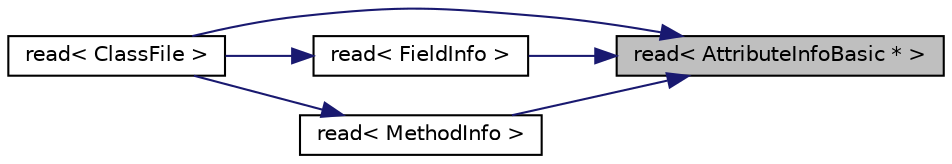 digraph "read&lt; AttributeInfoBasic * &gt;"
{
 // LATEX_PDF_SIZE
  edge [fontname="Helvetica",fontsize="10",labelfontname="Helvetica",labelfontsize="10"];
  node [fontname="Helvetica",fontsize="10",shape=record];
  rankdir="RL";
  Node1 [label="read\< AttributeInfoBasic * \>",height=0.2,width=0.4,color="black", fillcolor="grey75", style="filled", fontcolor="black",tooltip=" "];
  Node1 -> Node2 [dir="back",color="midnightblue",fontsize="10",style="solid"];
  Node2 [label="read\< ClassFile \>",height=0.2,width=0.4,color="black", fillcolor="white", style="filled",URL="$_tipos_8cpp.html#abb74f187f1f98c672acfe24d16ab86e1",tooltip=" "];
  Node1 -> Node3 [dir="back",color="midnightblue",fontsize="10",style="solid"];
  Node3 [label="read\< FieldInfo \>",height=0.2,width=0.4,color="black", fillcolor="white", style="filled",URL="$_tipos_8cpp.html#a45a09c5c6bf135bd1d99921f59745253",tooltip=" "];
  Node3 -> Node2 [dir="back",color="midnightblue",fontsize="10",style="solid"];
  Node1 -> Node4 [dir="back",color="midnightblue",fontsize="10",style="solid"];
  Node4 [label="read\< MethodInfo \>",height=0.2,width=0.4,color="black", fillcolor="white", style="filled",URL="$_tipos_8cpp.html#a4c0ab33518c20b6a1aecb160562e8edb",tooltip=" "];
  Node4 -> Node2 [dir="back",color="midnightblue",fontsize="10",style="solid"];
}
